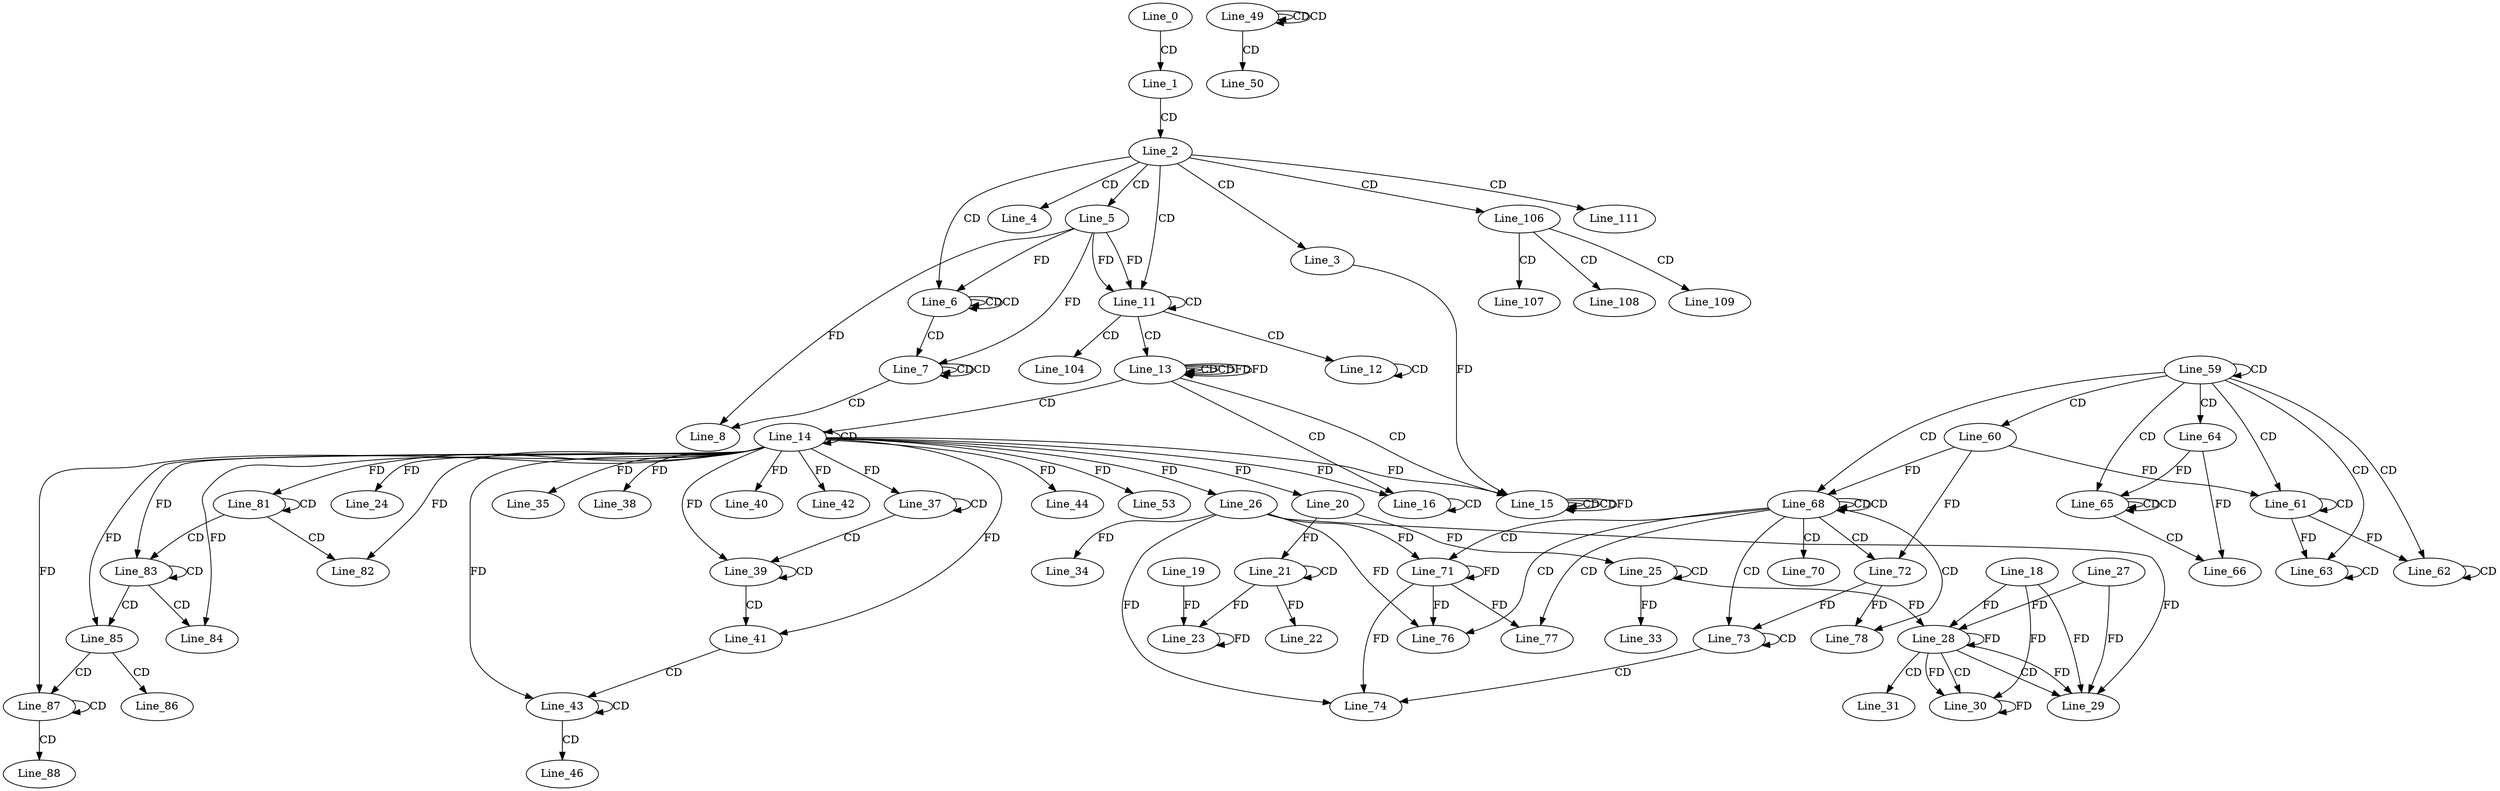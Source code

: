 digraph G {
  Line_0;
  Line_1;
  Line_2;
  Line_3;
  Line_4;
  Line_5;
  Line_6;
  Line_6;
  Line_6;
  Line_7;
  Line_7;
  Line_7;
  Line_8;
  Line_8;
  Line_11;
  Line_11;
  Line_12;
  Line_12;
  Line_13;
  Line_13;
  Line_13;
  Line_14;
  Line_14;
  Line_15;
  Line_15;
  Line_15;
  Line_15;
  Line_16;
  Line_16;
  Line_16;
  Line_16;
  Line_16;
  Line_16;
  Line_20;
  Line_21;
  Line_21;
  Line_20;
  Line_22;
  Line_19;
  Line_23;
  Line_23;
  Line_24;
  Line_25;
  Line_25;
  Line_26;
  Line_26;
  Line_26;
  Line_28;
  Line_18;
  Line_28;
  Line_27;
  Line_28;
  Line_29;
  Line_26;
  Line_30;
  Line_31;
  Line_33;
  Line_34;
  Line_35;
  Line_35;
  Line_35;
  Line_37;
  Line_37;
  Line_37;
  Line_38;
  Line_39;
  Line_39;
  Line_39;
  Line_40;
  Line_41;
  Line_41;
  Line_41;
  Line_41;
  Line_41;
  Line_42;
  Line_43;
  Line_43;
  Line_43;
  Line_44;
  Line_46;
  Line_49;
  Line_49;
  Line_49;
  Line_50;
  Line_53;
  Line_59;
  Line_59;
  Line_60;
  Line_61;
  Line_61;
  Line_62;
  Line_62;
  Line_63;
  Line_63;
  Line_64;
  Line_65;
  Line_65;
  Line_65;
  Line_66;
  Line_68;
  Line_68;
  Line_68;
  Line_70;
  Line_71;
  Line_72;
  Line_72;
  Line_73;
  Line_73;
  Line_74;
  Line_76;
  Line_77;
  Line_78;
  Line_81;
  Line_81;
  Line_81;
  Line_82;
  Line_82;
  Line_82;
  Line_83;
  Line_83;
  Line_83;
  Line_84;
  Line_84;
  Line_84;
  Line_85;
  Line_85;
  Line_85;
  Line_85;
  Line_85;
  Line_86;
  Line_86;
  Line_86;
  Line_87;
  Line_87;
  Line_87;
  Line_88;
  Line_88;
  Line_88;
  Line_104;
  Line_106;
  Line_107;
  Line_108;
  Line_109;
  Line_111;
  Line_0 -> Line_1 [ label="CD" ];
  Line_1 -> Line_2 [ label="CD" ];
  Line_2 -> Line_3 [ label="CD" ];
  Line_2 -> Line_4 [ label="CD" ];
  Line_2 -> Line_5 [ label="CD" ];
  Line_2 -> Line_6 [ label="CD" ];
  Line_6 -> Line_6 [ label="CD" ];
  Line_6 -> Line_6 [ label="CD" ];
  Line_5 -> Line_6 [ label="FD" ];
  Line_6 -> Line_7 [ label="CD" ];
  Line_7 -> Line_7 [ label="CD" ];
  Line_7 -> Line_7 [ label="CD" ];
  Line_5 -> Line_7 [ label="FD" ];
  Line_7 -> Line_8 [ label="CD" ];
  Line_5 -> Line_8 [ label="FD" ];
  Line_2 -> Line_11 [ label="CD" ];
  Line_5 -> Line_11 [ label="FD" ];
  Line_11 -> Line_11 [ label="CD" ];
  Line_5 -> Line_11 [ label="FD" ];
  Line_11 -> Line_12 [ label="CD" ];
  Line_12 -> Line_12 [ label="CD" ];
  Line_11 -> Line_13 [ label="CD" ];
  Line_13 -> Line_13 [ label="CD" ];
  Line_13 -> Line_13 [ label="CD" ];
  Line_13 -> Line_13 [ label="FD" ];
  Line_13 -> Line_14 [ label="CD" ];
  Line_14 -> Line_14 [ label="CD" ];
  Line_13 -> Line_15 [ label="CD" ];
  Line_15 -> Line_15 [ label="CD" ];
  Line_14 -> Line_15 [ label="FD" ];
  Line_15 -> Line_15 [ label="CD" ];
  Line_15 -> Line_15 [ label="FD" ];
  Line_3 -> Line_15 [ label="FD" ];
  Line_13 -> Line_16 [ label="CD" ];
  Line_16 -> Line_16 [ label="CD" ];
  Line_14 -> Line_16 [ label="FD" ];
  Line_14 -> Line_20 [ label="FD" ];
  Line_21 -> Line_21 [ label="CD" ];
  Line_20 -> Line_21 [ label="FD" ];
  Line_21 -> Line_22 [ label="FD" ];
  Line_19 -> Line_23 [ label="FD" ];
  Line_23 -> Line_23 [ label="FD" ];
  Line_21 -> Line_23 [ label="FD" ];
  Line_14 -> Line_24 [ label="FD" ];
  Line_25 -> Line_25 [ label="CD" ];
  Line_20 -> Line_25 [ label="FD" ];
  Line_14 -> Line_26 [ label="FD" ];
  Line_28 -> Line_28 [ label="FD" ];
  Line_18 -> Line_28 [ label="FD" ];
  Line_25 -> Line_28 [ label="FD" ];
  Line_27 -> Line_28 [ label="FD" ];
  Line_28 -> Line_29 [ label="CD" ];
  Line_26 -> Line_29 [ label="FD" ];
  Line_27 -> Line_29 [ label="FD" ];
  Line_28 -> Line_29 [ label="FD" ];
  Line_18 -> Line_29 [ label="FD" ];
  Line_28 -> Line_30 [ label="CD" ];
  Line_30 -> Line_30 [ label="FD" ];
  Line_18 -> Line_30 [ label="FD" ];
  Line_28 -> Line_30 [ label="FD" ];
  Line_28 -> Line_31 [ label="CD" ];
  Line_25 -> Line_33 [ label="FD" ];
  Line_26 -> Line_34 [ label="FD" ];
  Line_14 -> Line_35 [ label="FD" ];
  Line_37 -> Line_37 [ label="CD" ];
  Line_14 -> Line_37 [ label="FD" ];
  Line_14 -> Line_38 [ label="FD" ];
  Line_37 -> Line_39 [ label="CD" ];
  Line_39 -> Line_39 [ label="CD" ];
  Line_14 -> Line_39 [ label="FD" ];
  Line_14 -> Line_40 [ label="FD" ];
  Line_39 -> Line_41 [ label="CD" ];
  Line_14 -> Line_41 [ label="FD" ];
  Line_14 -> Line_42 [ label="FD" ];
  Line_41 -> Line_43 [ label="CD" ];
  Line_43 -> Line_43 [ label="CD" ];
  Line_14 -> Line_43 [ label="FD" ];
  Line_14 -> Line_44 [ label="FD" ];
  Line_43 -> Line_46 [ label="CD" ];
  Line_49 -> Line_49 [ label="CD" ];
  Line_49 -> Line_49 [ label="CD" ];
  Line_49 -> Line_50 [ label="CD" ];
  Line_14 -> Line_53 [ label="FD" ];
  Line_59 -> Line_59 [ label="CD" ];
  Line_59 -> Line_60 [ label="CD" ];
  Line_59 -> Line_61 [ label="CD" ];
  Line_61 -> Line_61 [ label="CD" ];
  Line_60 -> Line_61 [ label="FD" ];
  Line_59 -> Line_62 [ label="CD" ];
  Line_62 -> Line_62 [ label="CD" ];
  Line_61 -> Line_62 [ label="FD" ];
  Line_59 -> Line_63 [ label="CD" ];
  Line_63 -> Line_63 [ label="CD" ];
  Line_61 -> Line_63 [ label="FD" ];
  Line_59 -> Line_64 [ label="CD" ];
  Line_59 -> Line_65 [ label="CD" ];
  Line_65 -> Line_65 [ label="CD" ];
  Line_65 -> Line_65 [ label="CD" ];
  Line_64 -> Line_65 [ label="FD" ];
  Line_65 -> Line_66 [ label="CD" ];
  Line_64 -> Line_66 [ label="FD" ];
  Line_59 -> Line_68 [ label="CD" ];
  Line_68 -> Line_68 [ label="CD" ];
  Line_68 -> Line_68 [ label="CD" ];
  Line_60 -> Line_68 [ label="FD" ];
  Line_68 -> Line_70 [ label="CD" ];
  Line_68 -> Line_71 [ label="CD" ];
  Line_71 -> Line_71 [ label="FD" ];
  Line_26 -> Line_71 [ label="FD" ];
  Line_68 -> Line_72 [ label="CD" ];
  Line_60 -> Line_72 [ label="FD" ];
  Line_68 -> Line_73 [ label="CD" ];
  Line_73 -> Line_73 [ label="CD" ];
  Line_72 -> Line_73 [ label="FD" ];
  Line_73 -> Line_74 [ label="CD" ];
  Line_71 -> Line_74 [ label="FD" ];
  Line_26 -> Line_74 [ label="FD" ];
  Line_68 -> Line_76 [ label="CD" ];
  Line_71 -> Line_76 [ label="FD" ];
  Line_26 -> Line_76 [ label="FD" ];
  Line_68 -> Line_77 [ label="CD" ];
  Line_71 -> Line_77 [ label="FD" ];
  Line_68 -> Line_78 [ label="CD" ];
  Line_72 -> Line_78 [ label="FD" ];
  Line_81 -> Line_81 [ label="CD" ];
  Line_14 -> Line_81 [ label="FD" ];
  Line_81 -> Line_82 [ label="CD" ];
  Line_14 -> Line_82 [ label="FD" ];
  Line_81 -> Line_83 [ label="CD" ];
  Line_83 -> Line_83 [ label="CD" ];
  Line_14 -> Line_83 [ label="FD" ];
  Line_83 -> Line_84 [ label="CD" ];
  Line_14 -> Line_84 [ label="FD" ];
  Line_83 -> Line_85 [ label="CD" ];
  Line_14 -> Line_85 [ label="FD" ];
  Line_85 -> Line_86 [ label="CD" ];
  Line_85 -> Line_87 [ label="CD" ];
  Line_87 -> Line_87 [ label="CD" ];
  Line_14 -> Line_87 [ label="FD" ];
  Line_87 -> Line_88 [ label="CD" ];
  Line_11 -> Line_104 [ label="CD" ];
  Line_2 -> Line_106 [ label="CD" ];
  Line_106 -> Line_107 [ label="CD" ];
  Line_106 -> Line_108 [ label="CD" ];
  Line_106 -> Line_109 [ label="CD" ];
  Line_2 -> Line_111 [ label="CD" ];
  Line_13 -> Line_13 [ label="FD" ];
}
